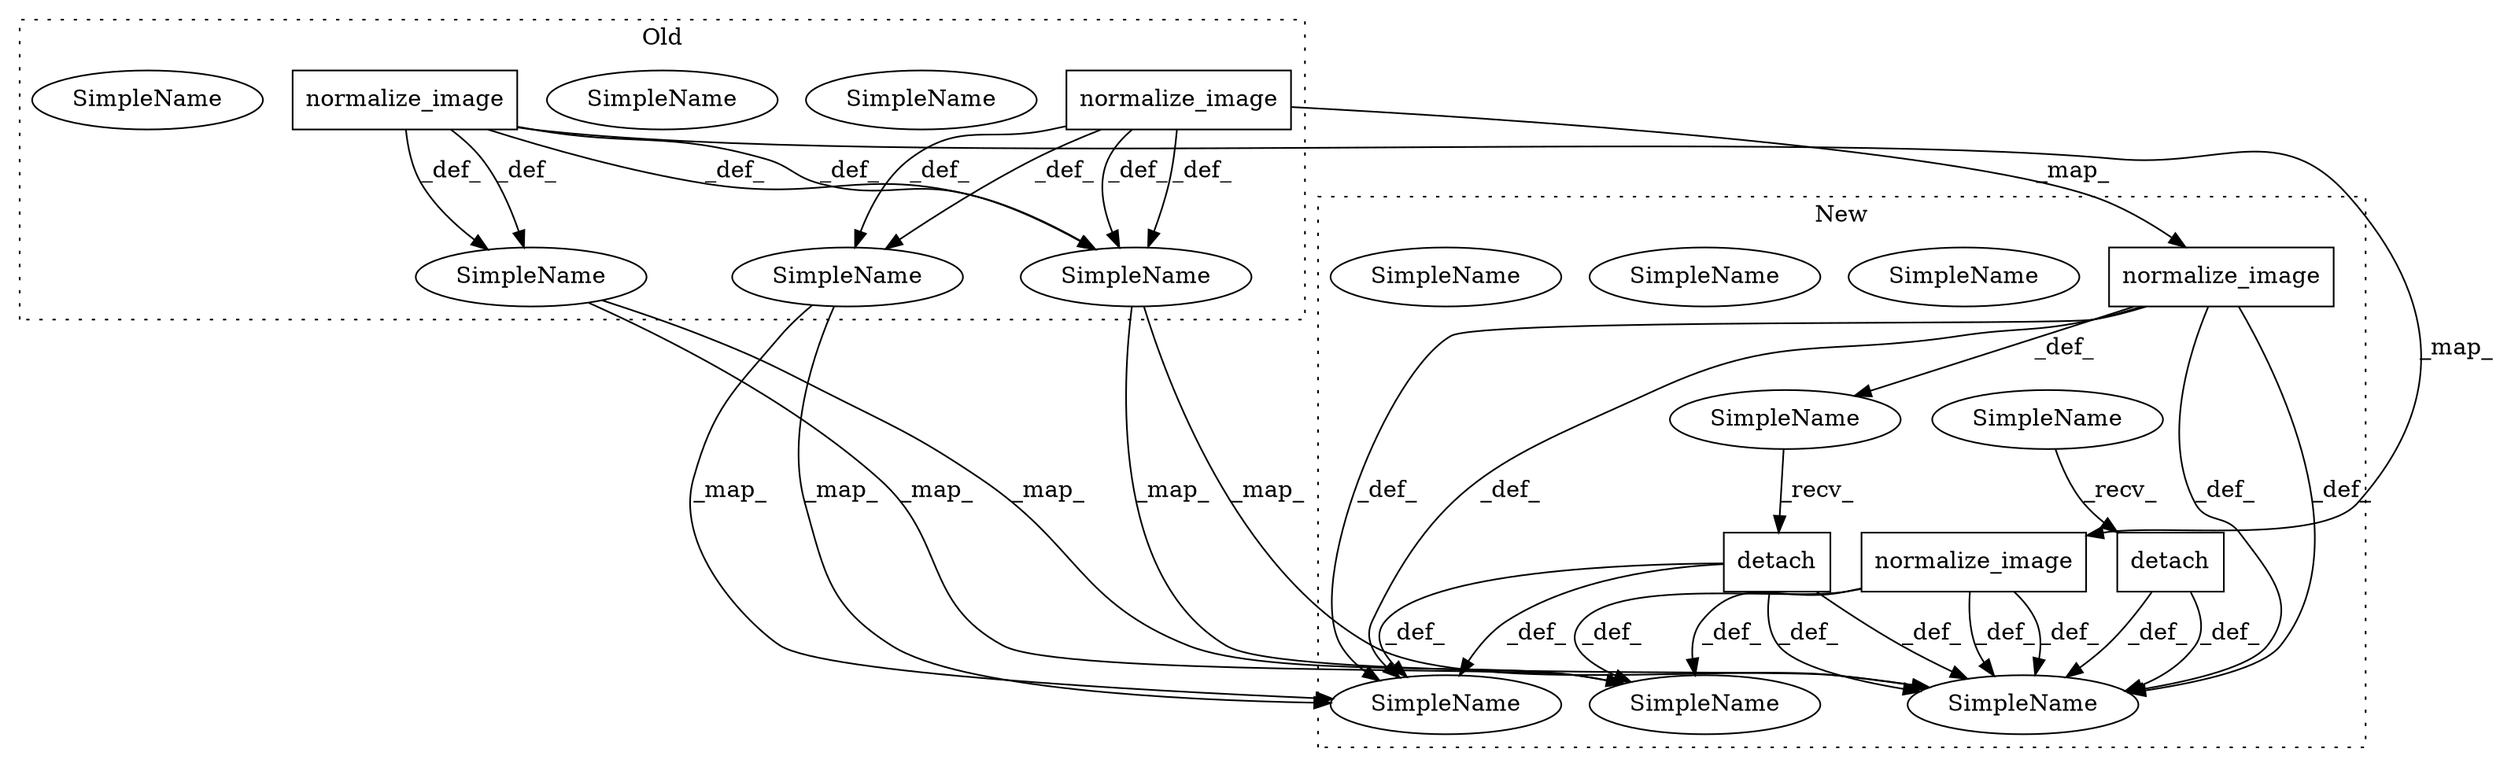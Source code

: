 digraph G {
subgraph cluster0 {
1 [label="normalize_image" a="32" s="21900,21933" l="16,1" shape="box"];
5 [label="SimpleName" a="42" s="22419" l="4" shape="ellipse"];
8 [label="SimpleName" a="42" s="22419" l="4" shape="ellipse"];
9 [label="SimpleName" a="42" s="21885" l="9" shape="ellipse"];
12 [label="SimpleName" a="42" s="21885" l="9" shape="ellipse"];
16 [label="normalize_image" a="32" s="21561,21596" l="16,1" shape="box"];
17 [label="SimpleName" a="42" s="21546" l="9" shape="ellipse"];
20 [label="SimpleName" a="42" s="21546" l="9" shape="ellipse"];
label = "Old";
style="dotted";
}
subgraph cluster1 {
2 [label="normalize_image" a="32" s="21736,21769" l="16,1" shape="box"];
3 [label="SimpleName" a="42" s="" l="" shape="ellipse"];
4 [label="detach" a="32" s="21771" l="8" shape="box"];
6 [label="SimpleName" a="42" s="22273" l="4" shape="ellipse"];
7 [label="SimpleName" a="42" s="22273" l="4" shape="ellipse"];
10 [label="SimpleName" a="42" s="21721" l="9" shape="ellipse"];
11 [label="SimpleName" a="42" s="21721" l="9" shape="ellipse"];
13 [label="detach" a="32" s="21838" l="8" shape="box"];
14 [label="SimpleName" a="42" s="" l="" shape="ellipse"];
15 [label="normalize_image" a="32" s="21343,21378" l="16,1" shape="box"];
18 [label="SimpleName" a="42" s="21328" l="9" shape="ellipse"];
19 [label="SimpleName" a="42" s="21328" l="9" shape="ellipse"];
label = "New";
style="dotted";
}
1 -> 8 [label="_def_"];
1 -> 12 [label="_def_"];
1 -> 12 [label="_def_"];
1 -> 2 [label="_map_"];
1 -> 8 [label="_def_"];
2 -> 7 [label="_def_"];
2 -> 3 [label="_def_"];
2 -> 11 [label="_def_"];
2 -> 11 [label="_def_"];
2 -> 7 [label="_def_"];
3 -> 4 [label="_recv_"];
4 -> 11 [label="_def_"];
4 -> 7 [label="_def_"];
4 -> 7 [label="_def_"];
4 -> 11 [label="_def_"];
8 -> 7 [label="_map_"];
8 -> 7 [label="_map_"];
12 -> 11 [label="_map_"];
12 -> 11 [label="_map_"];
13 -> 7 [label="_def_"];
13 -> 7 [label="_def_"];
14 -> 13 [label="_recv_"];
15 -> 7 [label="_def_"];
15 -> 19 [label="_def_"];
15 -> 19 [label="_def_"];
15 -> 7 [label="_def_"];
16 -> 20 [label="_def_"];
16 -> 8 [label="_def_"];
16 -> 15 [label="_map_"];
16 -> 20 [label="_def_"];
16 -> 8 [label="_def_"];
20 -> 19 [label="_map_"];
20 -> 19 [label="_map_"];
}